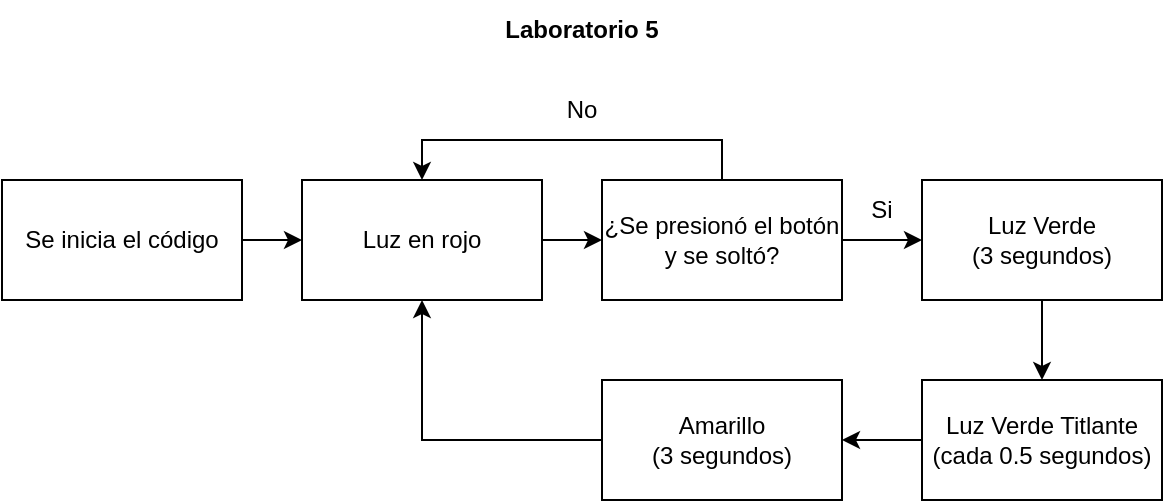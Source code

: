 <mxfile version="18.0.2" type="device"><diagram id="ifL-vKauo5z81soB2tdH" name="Page-1"><mxGraphModel dx="881" dy="372" grid="1" gridSize="10" guides="1" tooltips="1" connect="1" arrows="1" fold="1" page="1" pageScale="1" pageWidth="827" pageHeight="1169" math="0" shadow="0"><root><mxCell id="0"/><mxCell id="1" parent="0"/><mxCell id="uMlk-DzU2mOAfVcTmytu-1" value="" style="rounded=0;whiteSpace=wrap;html=1;" vertex="1" parent="1"><mxGeometry x="90" y="120" width="120" height="60" as="geometry"/></mxCell><mxCell id="uMlk-DzU2mOAfVcTmytu-3" value="" style="rounded=0;whiteSpace=wrap;html=1;" vertex="1" parent="1"><mxGeometry x="390" y="120" width="120" height="60" as="geometry"/></mxCell><mxCell id="uMlk-DzU2mOAfVcTmytu-8" style="edgeStyle=orthogonalEdgeStyle;rounded=0;orthogonalLoop=1;jettySize=auto;html=1;exitX=1;exitY=0.5;exitDx=0;exitDy=0;" edge="1" parent="1" source="uMlk-DzU2mOAfVcTmytu-4"><mxGeometry relative="1" as="geometry"><mxPoint x="240" y="150" as="targetPoint"/></mxGeometry></mxCell><mxCell id="uMlk-DzU2mOAfVcTmytu-4" value="Se inicia el código" style="text;html=1;strokeColor=none;fillColor=none;align=center;verticalAlign=middle;whiteSpace=wrap;rounded=0;" vertex="1" parent="1"><mxGeometry x="90" y="120" width="120" height="60" as="geometry"/></mxCell><mxCell id="uMlk-DzU2mOAfVcTmytu-12" style="edgeStyle=orthogonalEdgeStyle;rounded=0;orthogonalLoop=1;jettySize=auto;html=1;exitX=1;exitY=0.5;exitDx=0;exitDy=0;entryX=0;entryY=0.5;entryDx=0;entryDy=0;" edge="1" parent="1" source="uMlk-DzU2mOAfVcTmytu-5" target="uMlk-DzU2mOAfVcTmytu-11"><mxGeometry relative="1" as="geometry"/></mxCell><mxCell id="uMlk-DzU2mOAfVcTmytu-5" value="¿Se presionó el botón y se soltó?" style="text;html=1;strokeColor=none;fillColor=none;align=center;verticalAlign=middle;whiteSpace=wrap;rounded=0;" vertex="1" parent="1"><mxGeometry x="390" y="120" width="120" height="60" as="geometry"/></mxCell><mxCell id="uMlk-DzU2mOAfVcTmytu-6" style="edgeStyle=orthogonalEdgeStyle;rounded=0;orthogonalLoop=1;jettySize=auto;html=1;exitX=0.75;exitY=0;exitDx=0;exitDy=0;entryX=0.5;entryY=0;entryDx=0;entryDy=0;" edge="1" parent="1" source="uMlk-DzU2mOAfVcTmytu-5" target="uMlk-DzU2mOAfVcTmytu-9"><mxGeometry relative="1" as="geometry"><mxPoint x="470" y="70" as="targetPoint"/><Array as="points"><mxPoint x="450" y="120"/><mxPoint x="450" y="100"/><mxPoint x="300" y="100"/></Array></mxGeometry></mxCell><mxCell id="uMlk-DzU2mOAfVcTmytu-7" value="No" style="text;html=1;strokeColor=none;fillColor=none;align=center;verticalAlign=middle;whiteSpace=wrap;rounded=0;" vertex="1" parent="1"><mxGeometry x="350" y="70" width="60" height="30" as="geometry"/></mxCell><mxCell id="uMlk-DzU2mOAfVcTmytu-10" style="edgeStyle=orthogonalEdgeStyle;rounded=0;orthogonalLoop=1;jettySize=auto;html=1;exitX=1;exitY=0.5;exitDx=0;exitDy=0;entryX=0;entryY=0.5;entryDx=0;entryDy=0;" edge="1" parent="1" source="uMlk-DzU2mOAfVcTmytu-9" target="uMlk-DzU2mOAfVcTmytu-5"><mxGeometry relative="1" as="geometry"/></mxCell><mxCell id="uMlk-DzU2mOAfVcTmytu-9" value="Luz en rojo" style="rounded=0;whiteSpace=wrap;html=1;" vertex="1" parent="1"><mxGeometry x="240" y="120" width="120" height="60" as="geometry"/></mxCell><mxCell id="uMlk-DzU2mOAfVcTmytu-15" style="edgeStyle=orthogonalEdgeStyle;rounded=0;orthogonalLoop=1;jettySize=auto;html=1;exitX=0.5;exitY=1;exitDx=0;exitDy=0;entryX=0.5;entryY=0;entryDx=0;entryDy=0;" edge="1" parent="1" source="uMlk-DzU2mOAfVcTmytu-11" target="uMlk-DzU2mOAfVcTmytu-14"><mxGeometry relative="1" as="geometry"/></mxCell><mxCell id="uMlk-DzU2mOAfVcTmytu-11" value="Luz Verde &lt;br&gt;(3 segundos)" style="rounded=0;whiteSpace=wrap;html=1;" vertex="1" parent="1"><mxGeometry x="550" y="120" width="120" height="60" as="geometry"/></mxCell><mxCell id="uMlk-DzU2mOAfVcTmytu-13" value="Si" style="text;html=1;strokeColor=none;fillColor=none;align=center;verticalAlign=middle;whiteSpace=wrap;rounded=0;" vertex="1" parent="1"><mxGeometry x="500" y="120" width="60" height="30" as="geometry"/></mxCell><mxCell id="uMlk-DzU2mOAfVcTmytu-17" style="edgeStyle=orthogonalEdgeStyle;rounded=0;orthogonalLoop=1;jettySize=auto;html=1;exitX=0;exitY=0.5;exitDx=0;exitDy=0;entryX=1;entryY=0.5;entryDx=0;entryDy=0;" edge="1" parent="1" source="uMlk-DzU2mOAfVcTmytu-14" target="uMlk-DzU2mOAfVcTmytu-16"><mxGeometry relative="1" as="geometry"/></mxCell><mxCell id="uMlk-DzU2mOAfVcTmytu-14" value="Luz Verde Titlante&lt;br&gt;(cada 0.5 segundos)" style="rounded=0;whiteSpace=wrap;html=1;" vertex="1" parent="1"><mxGeometry x="550" y="220" width="120" height="60" as="geometry"/></mxCell><mxCell id="uMlk-DzU2mOAfVcTmytu-18" style="edgeStyle=orthogonalEdgeStyle;rounded=0;orthogonalLoop=1;jettySize=auto;html=1;exitX=0;exitY=0.5;exitDx=0;exitDy=0;entryX=0.5;entryY=1;entryDx=0;entryDy=0;" edge="1" parent="1" source="uMlk-DzU2mOAfVcTmytu-16" target="uMlk-DzU2mOAfVcTmytu-9"><mxGeometry relative="1" as="geometry"/></mxCell><mxCell id="uMlk-DzU2mOAfVcTmytu-16" value="Amarillo&lt;br&gt;(3 segundos)" style="rounded=0;whiteSpace=wrap;html=1;" vertex="1" parent="1"><mxGeometry x="390" y="220" width="120" height="60" as="geometry"/></mxCell><mxCell id="uMlk-DzU2mOAfVcTmytu-19" value="&lt;b&gt;Laboratorio 5&lt;/b&gt;" style="text;html=1;strokeColor=none;fillColor=none;align=center;verticalAlign=middle;whiteSpace=wrap;rounded=0;" vertex="1" parent="1"><mxGeometry x="335" y="30" width="90" height="30" as="geometry"/></mxCell></root></mxGraphModel></diagram></mxfile>